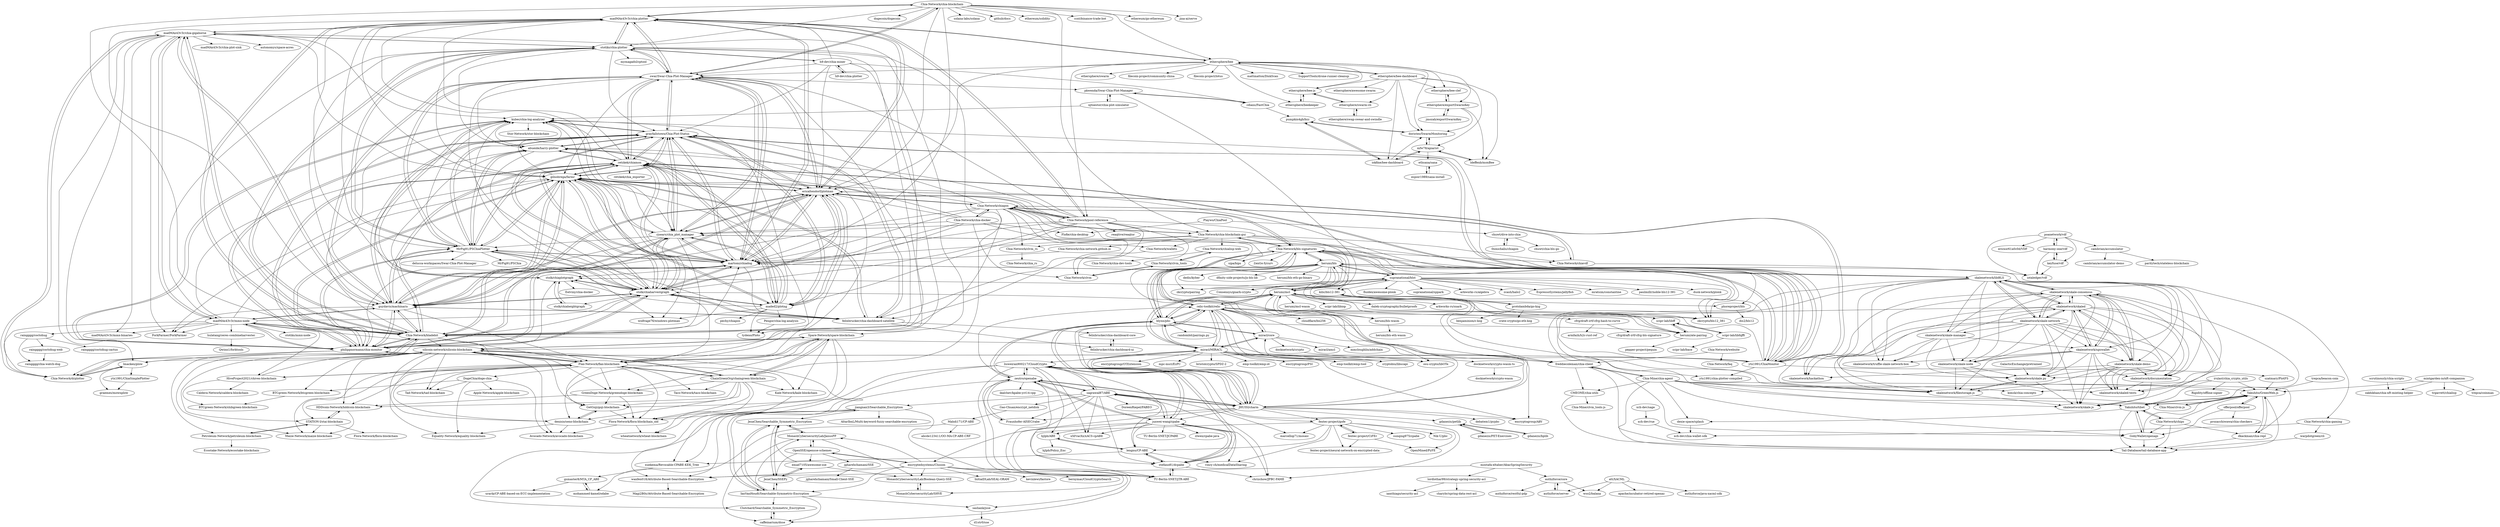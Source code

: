 digraph G {
"Chia-Network/chia-blockchain" -> "madMAx43v3r/chia-plotter"
"Chia-Network/chia-blockchain" -> "swar/Swar-Chia-Plot-Manager"
"Chia-Network/chia-blockchain" -> "ericaltendorf/plotman"
"Chia-Network/chia-blockchain" -> "dogecoin/dogecoin" ["e"=1]
"Chia-Network/chia-blockchain" -> "martomi/chiadog"
"Chia-Network/chia-blockchain" -> "stotiks/chia-plotter"
"Chia-Network/chia-blockchain" -> "Chia-Network/chia-blockchain-gui"
"Chia-Network/chia-blockchain" -> "solana-labs/solana" ["e"=1]
"Chia-Network/chia-blockchain" -> "github/docs" ["e"=1]
"Chia-Network/chia-blockchain" -> "ethereum/solidity" ["e"=1]
"Chia-Network/chia-blockchain" -> "ethersphere/bee"
"Chia-Network/chia-blockchain" -> "ccxt/binance-trade-bot" ["e"=1]
"Chia-Network/chia-blockchain" -> "Chia-Network/bladebit"
"Chia-Network/chia-blockchain" -> "ethereum/go-ethereum" ["e"=1]
"Chia-Network/chia-blockchain" -> "jina-ai/serve" ["e"=1]
"Chia-Network/chia-network.github.io" -> "martomi/chiadog"
"poanetwork/vdf" -> "harmony-one/vdf"
"poanetwork/vdf" -> "ericxor61a0c0d/VDF"
"poanetwork/vdf" -> "iotaledger/vdf"
"poanetwork/vdf" -> "cambrian/accumulator"
"poanetwork/vdf" -> "keyfuse/vdf"
"cambrian/accumulator" -> "paritytech/stateless-blockchain"
"cambrian/accumulator" -> "cambrian/accumulator-demo"
"Chia-Network/website" -> "Chia-Network/faq"
"Chia-Network/website" -> "freddiecoleman/chia-client"
"Chia-Network/bls-signatures" -> "herumi/bls"
"Chia-Network/bls-signatures" -> "Chia-Network/chiavdf"
"Chia-Network/bls-signatures" -> "supranational/blst"
"Chia-Network/bls-signatures" -> "Chia-Network/chiapos"
"Chia-Network/bls-signatures" -> "relic-toolkit/relic"
"Chia-Network/bls-signatures" -> "zkcrypto/pairing" ["e"=1]
"Chia-Network/bls-signatures" -> "blynn/pbc"
"Chia-Network/bls-signatures" -> "herumi/mcl"
"Chia-Network/bls-signatures" -> "zkcrypto/bls12_381" ["e"=1]
"Chia-Network/bls-signatures" -> "Chia-Network/chia-blockchain-gui"
"Chia-Network/bls-signatures" -> "sipa/bips" ["e"=1]
"Chia-Network/bls-signatures" -> "ZenGo-X/curv" ["e"=1]
"Chia-Network/bls-signatures" -> "skalenetwork/libBLS"
"Chia-Network/bls-signatures" -> "phoreproject/bls"
"zeutro/openabe" -> "sagrawal87/ABE"
"zeutro/openabe" -> "liuweiran900217/CloudCrypto"
"zeutro/openabe" -> "Fraunhofer-AISEC/rabe"
"zeutro/openabe" -> "junwei-wang/cpabe"
"zeutro/openabe" -> "stefano81/dcpabe"
"zeutro/openabe" -> "JHUISI/charm"
"zeutro/openabe" -> "TU-Berlin-SNET/jTR-ABE"
"zeutro/openabe" -> "blynn/pbc"
"zeutro/openabe" -> "relic-toolkit/relic"
"zeutro/openabe" -> "ikalchev/kpabe-yct14-cpp"
"zeutro/openabe" -> "xuekema/Revocable-CPABE-KEK_Tree"
"Chia-Network/chips" -> "Yakuhito/tibet"
"Chia-Network/chips" -> "Yakuhito/GreenWeb.js"
"Chia-Network/chips" -> "Tail-Database/tail-database-app"
"Chia-Network/chips" -> "dkackman/chia-repl"
"Chia-Network/chips" -> "GobyWallet/openapi"
"skalenetwork/libBLS" -> "skalenetwork/skale-consensus"
"skalenetwork/libBLS" -> "skalenetwork/skale.py"
"skalenetwork/libBLS" -> "skalenetwork/skaled"
"skalenetwork/libBLS" -> "skalenetwork/filestorage.js"
"skalenetwork/libBLS" -> "skalenetwork/skale.js"
"skalenetwork/libBLS" -> "skalenetwork/skale-demo"
"skalenetwork/libBLS" -> "skalenetwork/sgxwallet"
"skalenetwork/libBLS" -> "skalenetwork/skale-network"
"skalenetwork/libBLS" -> "skalenetwork/documentation"
"skalenetwork/libBLS" -> "skalenetwork/skaled-tests"
"skalenetwork/libBLS" -> "skalenetwork/skale-node"
"skalenetwork/libBLS" -> "skalenetwork/hackathon"
"skalenetwork/libBLS" -> "skalenetwork/skale-manager"
"skalenetwork/libBLS" -> "herumi/bls"
"skalenetwork/libBLS" -> "skalenetwork/truffle-skale-network-box"
"OpenSSE/opensse-schemes" -> "MonashCybersecurityLab/JanusPP"
"OpenSSE/opensse-schemes" -> "encryptedsystems/Clusion"
"OpenSSE/opensse-schemes" -> "jgharehchamani/SSE"
"OpenSSE/opensse-schemes" -> "JezaChen/SSEPy"
"OpenSSE/opensse-schemes" -> "emad7105/awesome-sse"
"JHUISI/charm" -> "sagrawal87/ABE"
"JHUISI/charm" -> "zeutro/openabe"
"JHUISI/charm" -> "liuweiran900217/CloudCrypto"
"JHUISI/charm" -> "relic-toolkit/relic"
"JHUISI/charm" -> "blynn/pbc"
"JHUISI/charm" -> "herumi/mcl"
"JHUISI/charm" -> "gdanezis/petlib"
"JHUISI/charm" -> "debatem1/pypbc"
"JHUISI/charm" -> "junwei-wang/cpabe"
"JHUISI/charm" -> "fentec-project/gofe"
"JHUISI/charm" -> "Fraunhofer-AISEC/rabe"
"JHUISI/charm" -> "miracl/MIRACL"
"JHUISI/charm" -> "encryptogroup/ABY" ["e"=1]
"JHUISI/charm" -> "miracl/core"
"JHUISI/charm" -> "encryptedsystems/Clusion"
"harmony-one/vdf" -> "keyfuse/vdf"
"harmony-one/vdf" -> "poanetwork/vdf"
"harmony-one/vdf" -> "iotaledger/vdf"
"fentec-project/CiFEr" -> "fentec-project/neural-network-on-encrypted-data"
"fentec-project/CiFEr" -> "fentec-project/gofe"
"fentec-project/CiFEr" -> "OpenMined/PyFE" ["e"=1]
"miracl/core" -> "miracl/amcl"
"miracl/core" -> "miracl/MIRACL"
"miracl/core" -> "docknetwork/crypto"
"miracl/core" -> "relic-toolkit/relic"
"miracl/core" -> "blynn/pbc"
"miracl/core" -> "mmcloughlin/addchain" ["e"=1]
"sagrawal87/ABE" -> "junwei-wang/cpabe"
"sagrawal87/ABE" -> "zeutro/openabe"
"sagrawal87/ABE" -> "liuweiran900217/CloudCrypto"
"sagrawal87/ABE" -> "TU-Berlin-SNET/jTR-ABE"
"sagrawal87/ABE" -> "JHUISI/charm"
"sagrawal87/ABE" -> "stefano81/dcpabe"
"sagrawal87/ABE" -> "chrizchow/JPBC-FAME"
"sagrawal87/ABE" -> "xXFracXx/xACS-cpABE"
"sagrawal87/ABE" -> "Gao-Chuan/encrypt_netdisk"
"sagrawal87/ABE" -> "Fraunhofer-AISEC/rabe"
"sagrawal87/ABE" -> "DoreenRiepel/FABEO"
"sagrawal87/ABE" -> "marcellop71/mosaic"
"sagrawal87/ABE" -> "jiangnan3/Searchable_Encryption"
"MonashCybersecurityLab/SHVE" -> "MonashCybersecurityLab/Boolean-Query-SSE"
"fentec-project/gofe" -> "fentec-project/CiFEr"
"fentec-project/gofe" -> "vincy-ch/medicalDataSharing"
"fentec-project/gofe" -> "sunqing975/cpabe"
"fentec-project/gofe" -> "OpenMined/PyFE" ["e"=1]
"fentec-project/gofe" -> "fentec-project/neural-network-on-encrypted-data"
"fentec-project/gofe" -> "Nik-U/pbc"
"fentec-project/gofe" -> "TU-Berlin-SNET/jTR-ABE"
"fentec-project/gofe" -> "marcellop71/mosaic"
"fentec-project/gofe" -> "lengnu/CP-ABE"
"skalenetwork/skale-network" -> "skalenetwork/skaled"
"skalenetwork/skale-network" -> "skalenetwork/skale-consensus"
"skalenetwork/skale-network" -> "skalenetwork/skale.py"
"skalenetwork/skale-network" -> "skalenetwork/skale.js"
"skalenetwork/skale-network" -> "skalenetwork/filestorage.js"
"skalenetwork/skale-network" -> "skalenetwork/skale-demo"
"skalenetwork/skale-network" -> "skalenetwork/libBLS"
"skalenetwork/skale-network" -> "skalenetwork/skale-node"
"skalenetwork/skale-network" -> "skalenetwork/sgxwallet"
"skalenetwork/skale-network" -> "skalenetwork/documentation"
"skalenetwork/skale-network" -> "skalenetwork/skaled-tests"
"skalenetwork/skale-network" -> "skalenetwork/hackathon"
"skalenetwork/skale-network" -> "skalenetwork/skale-manager"
"skalenetwork/skale-network" -> "skalenetwork/truffle-skale-network-box"
"skalenetwork/skale-consensus" -> "skalenetwork/filestorage.js"
"skalenetwork/skale-consensus" -> "skalenetwork/skale.py"
"skalenetwork/skale-consensus" -> "skalenetwork/skaled"
"skalenetwork/skale-consensus" -> "skalenetwork/skale.js"
"skalenetwork/skale-consensus" -> "skalenetwork/documentation"
"skalenetwork/skale-consensus" -> "skalenetwork/libBLS"
"skalenetwork/skale-consensus" -> "skalenetwork/skale-demo"
"skalenetwork/skale-consensus" -> "skalenetwork/skaled-tests"
"skalenetwork/skale-consensus" -> "skalenetwork/sgxwallet"
"skalenetwork/skale-consensus" -> "skalenetwork/skale-node"
"skalenetwork/skale-consensus" -> "skalenetwork/skale-network"
"skalenetwork/skale-consensus" -> "skalenetwork/truffle-skale-network-box"
"MonashCybersecurityLab/Boolean-Query-SSE" -> "MonashCybersecurityLab/SHVE"
"Fraunhofer-AISEC/rabe" -> "zeutro/openabe"
"skalenetwork/skale-demo" -> "skalenetwork/skale.js"
"skalenetwork/skale-demo" -> "skalenetwork/filestorage.js"
"skalenetwork/skale-demo" -> "skalenetwork/documentation"
"skalenetwork/skale-demo" -> "skalenetwork/skale.py"
"skalenetwork/skale-demo" -> "skalenetwork/skaled-tests"
"skalenetwork/skale-demo" -> "skalenetwork/hackathon"
"skalenetwork/skale-demo" -> "skalenetwork/skale-consensus"
"skalenetwork/skale-demo" -> "skalenetwork/skaled"
"MonashCybersecurityLab/JanusPP" -> "JezaChen/Searchable_Symmetric_Encryption"
"MonashCybersecurityLab/JanusPP" -> "OpenSSE/opensse-schemes"
"MonashCybersecurityLab/JanusPP" -> "MonashCybersecurityLab/Boolean-Query-SSE"
"MonashCybersecurityLab/JanusPP" -> "caffeinarium/dsse"
"emad7105/awesome-sse" -> "JezaChen/SSEPy"
"emad7105/awesome-sse" -> "JezaChen/Searchable_Symmetric_Encryption"
"emad7105/awesome-sse" -> "MonashCybersecurityLab/Boolean-Query-SSE"
"skalenetwork/skaled" -> "skalenetwork/skale-consensus"
"skalenetwork/skaled" -> "skalenetwork/filestorage.js"
"skalenetwork/skaled" -> "skalenetwork/skale.py"
"skalenetwork/skaled" -> "skalenetwork/skale.js"
"skalenetwork/skaled" -> "skalenetwork/skale-demo"
"skalenetwork/skaled" -> "skalenetwork/documentation"
"skalenetwork/skaled" -> "skalenetwork/libBLS"
"skalenetwork/skaled" -> "skalenetwork/skale-network"
"skalenetwork/skaled" -> "skalenetwork/skaled-tests"
"skalenetwork/skaled" -> "skalenetwork/skale-node"
"skalenetwork/skaled" -> "skalenetwork/hackathon"
"skalenetwork/skaled" -> "skalenetwork/sgxwallet"
"skalenetwork/skale-manager" -> "skalenetwork/skale-consensus"
"skalenetwork/skale-manager" -> "skalenetwork/sgxwallet"
"skalenetwork/skale-manager" -> "skalenetwork/skale-node"
"skalenetwork/skale-manager" -> "skalenetwork/skale.py"
"skalenetwork/skale-manager" -> "skalenetwork/skaled"
"skalenetwork/skale-manager" -> "skalenetwork/truffle-skale-network-box"
"skalenetwork/skale-manager" -> "skalenetwork/filestorage.js"
"cfrg/draft-irtf-cfrg-hash-to-curve" -> "armfazh/h2c-rust-ref"
"cfrg/draft-irtf-cfrg-hash-to-curve" -> "cfrg/draft-irtf-cfrg-bls-signature"
"herumi/mcl-wasm" -> "herumi/bls-wasm"
"skalenetwork/skale.py" -> "skalenetwork/skale.js"
"skalenetwork/skale.py" -> "skalenetwork/filestorage.js"
"herumi/bls-wasm" -> "herumi/bls-eth-wasm"
"wanfen018/Attribute-Based-Searchable-Encryption" -> "Magi2B0y/Attribute-Based-Searchable-Encryption"
"Gao-Chuan/encrypt_netdisk" -> "Mahdi171/CP-ABE"
"jiangnan3/Searchable_Encryption" -> "Clutchard/Searchable_Symmetric_Encryption"
"jiangnan3/Searchable_Encryption" -> "IanVanHoudt/Searchable-Symmetric-Encryption"
"jiangnan3/Searchable_Encryption" -> "JezaChen/Searchable_Symmetric_Encryption"
"jiangnan3/Searchable_Encryption" -> "wanfen018/Attribute-Based-Searchable-Encryption"
"jiangnan3/Searchable_Encryption" -> "caffeinarium/dsse"
"jiangnan3/Searchable_Encryption" -> "AltarIbnL/Multi-keyword-fuzzy-searchable-encryption"
"phoreproject/bls" -> "dis2/bls12"
"Clutchard/Searchable_Symmetric_Encryption" -> "caffeinarium/dsse"
"skalenetwork/documentation" -> "skalenetwork/skaled-tests"
"skalenetwork/documentation" -> "skalenetwork/skale.js"
"skalenetwork/filestorage.js" -> "skalenetwork/skale.js"
"skalenetwork/filestorage.js" -> "skalenetwork/skale.py"
"jgharehchamani/SSE" -> "jgharehchamani/Small-Client-SSE"
"JezaChen/Searchable_Symmetric_Encryption" -> "JezaChen/SSEPy"
"JezaChen/Searchable_Symmetric_Encryption" -> "MonashCybersecurityLab/JanusPP"
"JezaChen/Searchable_Symmetric_Encryption" -> "IanVanHoudt/Searchable-Symmetric-Encryption"
"supranational/blst" -> "zkcrypto/bls12_381" ["e"=1]
"supranational/blst" -> "herumi/mcl"
"supranational/blst" -> "kilic/bls12-381"
"supranational/blst" -> "supranational/sppark" ["e"=1]
"supranational/blst" -> "herumi/bls"
"supranational/blst" -> "Consensys/gnark-crypto" ["e"=1]
"supranational/blst" -> "arkworks-rs/algebra" ["e"=1]
"supranational/blst" -> "Chia-Network/bls-signatures"
"supranational/blst" -> "zcash/halo2" ["e"=1]
"supranational/blst" -> "EspressoSystems/jellyfish" ["e"=1]
"supranational/blst" -> "zkcrypto/pairing" ["e"=1]
"supranational/blst" -> "mratsim/constantine" ["e"=1]
"supranational/blst" -> "paulmillr/noble-bls12-381" ["e"=1]
"supranational/blst" -> "dusk-network/plonk" ["e"=1]
"supranational/blst" -> "fluidex/awesome-plonk" ["e"=1]
"relic-toolkit/relic" -> "herumi/mcl"
"relic-toolkit/relic" -> "blynn/pbc"
"relic-toolkit/relic" -> "JHUISI/charm"
"relic-toolkit/relic" -> "osu-crypto/libOTe" ["e"=1]
"relic-toolkit/relic" -> "miracl/MIRACL"
"relic-toolkit/relic" -> "herumi/ate-pairing"
"relic-toolkit/relic" -> "Chia-Network/bls-signatures"
"relic-toolkit/relic" -> "encryptogroup/ABY" ["e"=1]
"relic-toolkit/relic" -> "miracl/core"
"relic-toolkit/relic" -> "cryptobiu/libscapi" ["e"=1]
"relic-toolkit/relic" -> "emp-toolkit/emp-tool" ["e"=1]
"relic-toolkit/relic" -> "supranational/blst"
"relic-toolkit/relic" -> "cfrg/draft-irtf-cfrg-hash-to-curve"
"relic-toolkit/relic" -> "zkcrypto/bls12_381" ["e"=1]
"relic-toolkit/relic" -> "cloudflare/bn256"
"ethersphere/bee" -> "ethersphere/bee-dashboard"
"ethersphere/bee" -> "ethersphere/swarm" ["e"=1]
"ethersphere/bee" -> "ethersphere/bee-clef"
"ethersphere/bee" -> "madMAx43v3r/chia-plotter"
"ethersphere/bee" -> "filecoin-project/community-china" ["e"=1]
"ethersphere/bee" -> "filecoin-project/lotus" ["e"=1]
"ethersphere/bee" -> "swar/Swar-Chia-Plot-Manager"
"ethersphere/bee" -> "ethersphere/exportSwarmKey"
"ethersphere/bee" -> "ethersphere/beekeeper"
"ethersphere/bee" -> "ethersphere/bee-js"
"ethersphere/bee" -> "doristeo/SwarmMonitoring"
"ethersphere/bee" -> "ericaltendorf/plotman"
"ethersphere/bee" -> "Chia-Network/pool-reference"
"ethersphere/bee" -> "mattmattox/DiskScan" ["e"=1]
"ethersphere/bee" -> "SupportTools/drone-runner-cleanup" ["e"=1]
"skalenetwork/sgxwallet" -> "skalenetwork/skale.py"
"skalenetwork/sgxwallet" -> "skalenetwork/skale-consensus"
"skalenetwork/sgxwallet" -> "skalenetwork/skale.js"
"skalenetwork/sgxwallet" -> "skalenetwork/skaled-tests"
"skalenetwork/sgxwallet" -> "skalenetwork/truffle-skale-network-box"
"skalenetwork/sgxwallet" -> "skalenetwork/skale-node"
"skalenetwork/sgxwallet" -> "skalenetwork/filestorage.js"
"skalenetwork/sgxwallet" -> "skalenetwork/skaled"
"skalenetwork/sgxwallet" -> "skalenetwork/documentation"
"skalenetwork/sgxwallet" -> "skalenetwork/skale-demo"
"0xmichalis/chiapos" -> "chuwt/dive-into-chia"
"Chia-Network/clvm_tools" -> "Chia-Network/clvm"
"Chia-Network/clvm_tools" -> "Chia-Network/chialisp-web"
"Chia-Network/chiavdf" -> "iotaledger/vdf"
"Chia-Network/chiavdf" -> "Chia-Network/chiapos"
"keyfuse/vdf" -> "harmony-one/vdf"
"keyfuse/vdf" -> "iotaledger/vdf"
"att/XACML" -> "apache/incubator-retired-openaz"
"att/XACML" -> "wso2/balana"
"att/XACML" -> "authzforce/server"
"att/XACML" -> "authzforce/java-xacml-sdk"
"Chia-Network/chiapos" -> "Chia-Network/chiavdf"
"Chia-Network/chiapos" -> "Chia-Network/chia-blockchain-gui"
"Chia-Network/chiapos" -> "Chia-Network/bls-signatures"
"Chia-Network/chiapos" -> "grayfallstown/Chia-Plot-Status"
"Chia-Network/chiapos" -> "Chia-Network/pool-reference"
"Chia-Network/chiapos" -> "martomi/chiadog"
"Chia-Network/chiapos" -> "Chia-Network/chia-docker"
"Chia-Network/chiapos" -> "Chia-Network/bladebit"
"Chia-Network/chiapos" -> "Chia-Network/wallets"
"Chia-Network/chiapos" -> "ericaltendorf/plotman"
"Chia-Network/chiapos" -> "Chia-Network/clvm_rs"
"Chia-Network/chiapos" -> "guydavis/machinaris"
"Chia-Network/chiapos" -> "freddiecoleman/chia-client"
"Chia-Network/chiapos" -> "retzkek/chiamon"
"Chia-Network/chiapos" -> "felixbrucker/chia-dashboard-satellite"
"Chia-Network/chialisp-web" -> "Chia-Network/clvm_tools"
"Chia-Network/chialisp-web" -> "Chia-Network/chia-dev-tools"
"sashank/jsse" -> "d1str0/sse"
"gdanezis/petlib" -> "gdanezis/bplib"
"gdanezis/petlib" -> "gdanezis/PET-Exercises"
"kilic/bls12-381" -> "protolambda/go-kzg"
"kilic/bls12-381" -> "phoreproject/bls"
"caffeinarium/dsse" -> "Clutchard/Searchable_Symmetric_Encryption"
"ethersphere/beekeeper" -> "ethersphere/bee-js"
"freddiecoleman/chia-client" -> "Chia-Mine/chia-agent"
"freddiecoleman/chia-client" -> "CMEONE/chia-utils"
"freddiecoleman/chia-client" -> "GobyWallet/openapi"
"freddiecoleman/chia-client" -> "Tail-Database/tail-database-app"
"gdanezis/PET-Exercises" -> "gdanezis/petlib"
"Chia-Network/clvm" -> "Chia-Network/clvm_tools"
"skalenetwork/skale-node" -> "skalenetwork/filestorage.js"
"skalenetwork/skale-node" -> "skalenetwork/skale.py"
"skalenetwork/skale-node" -> "skalenetwork/skaled-tests"
"Chia-Network/wallets" -> "Chia-Network/clvm"
"retzkek/chiamon" -> "stolk/chiaharvestgraph"
"retzkek/chiamon" -> "ytx1991/ChiaMonitor"
"retzkek/chiamon" -> "philippnormann/chia-monitor"
"retzkek/chiamon" -> "grayfallstown/Chia-Plot-Status"
"retzkek/chiamon" -> "maded2/plotng"
"retzkek/chiamon" -> "martomi/chiadog"
"retzkek/chiamon" -> "ericaltendorf/plotman"
"retzkek/chiamon" -> "rjsears/chia_plot_manager"
"retzkek/chiamon" -> "retzkek/chia_exporter"
"retzkek/chiamon" -> "MrPig91/PSChiaPlotter"
"retzkek/chiamon" -> "gilnobrega/farmr"
"retzkek/chiamon" -> "abueide/harry-plotter"
"retzkek/chiamon" -> "guydavis/machinaris"
"retzkek/chiamon" -> "kubec/chia-log-analyzer"
"retzkek/chiamon" -> "swar/Swar-Chia-Plot-Manager"
"madMAx43v3r/chia-plotter" -> "stotiks/chia-plotter"
"madMAx43v3r/chia-plotter" -> "swar/Swar-Chia-Plot-Manager"
"madMAx43v3r/chia-plotter" -> "ericaltendorf/plotman"
"madMAx43v3r/chia-plotter" -> "Chia-Network/bladebit"
"madMAx43v3r/chia-plotter" -> "Chia-Network/chia-blockchain"
"madMAx43v3r/chia-plotter" -> "martomi/chiadog"
"madMAx43v3r/chia-plotter" -> "gilnobrega/farmr"
"madMAx43v3r/chia-plotter" -> "madMAx43v3r/chia-gigahorse"
"madMAx43v3r/chia-plotter" -> "rjsears/chia_plot_manager"
"madMAx43v3r/chia-plotter" -> "Chia-Network/pool-reference"
"madMAx43v3r/chia-plotter" -> "guydavis/machinaris"
"madMAx43v3r/chia-plotter" -> "stolk/chiaharvestgraph"
"madMAx43v3r/chia-plotter" -> "retzkek/chiamon"
"madMAx43v3r/chia-plotter" -> "ethersphere/bee"
"madMAx43v3r/chia-plotter" -> "MrPig91/PSChiaPlotter"
"philippnormann/chia-monitor" -> "kubec/chia-log-analyzer"
"philippnormann/chia-monitor" -> "retzkek/chiamon"
"philippnormann/chia-monitor" -> "Chia-Network/bladebit"
"philippnormann/chia-monitor" -> "stolk/chiaharvestgraph"
"philippnormann/chia-monitor" -> "gilnobrega/farmr"
"philippnormann/chia-monitor" -> "guydavis/machinaris"
"philippnormann/chia-monitor" -> "stolk/chiaplotgraph"
"philippnormann/chia-monitor" -> "grayfallstown/Chia-Plot-Status"
"philippnormann/chia-monitor" -> "martomi/chiadog"
"philippnormann/chia-monitor" -> "MrPig91/PSChiaPlotter"
"philippnormann/chia-monitor" -> "Chia-Network/drplotter"
"philippnormann/chia-monitor" -> "ytx1991/ChiaMonitor"
"philippnormann/chia-monitor" -> "lmacken/plow"
"philippnormann/chia-monitor" -> "madMAx43v3r/mmx-node"
"philippnormann/chia-monitor" -> "ericaltendorf/plotman"
"swar/Swar-Chia-Plot-Manager" -> "madMAx43v3r/chia-plotter"
"swar/Swar-Chia-Plot-Manager" -> "ericaltendorf/plotman"
"swar/Swar-Chia-Plot-Manager" -> "stotiks/chia-plotter"
"swar/Swar-Chia-Plot-Manager" -> "martomi/chiadog"
"swar/Swar-Chia-Plot-Manager" -> "grayfallstown/Chia-Plot-Status"
"swar/Swar-Chia-Plot-Manager" -> "gilnobrega/farmr"
"swar/Swar-Chia-Plot-Manager" -> "MrPig91/PSChiaPlotter"
"swar/Swar-Chia-Plot-Manager" -> "rjsears/chia_plot_manager"
"swar/Swar-Chia-Plot-Manager" -> "retzkek/chiamon"
"swar/Swar-Chia-Plot-Manager" -> "stolk/chiaharvestgraph"
"swar/Swar-Chia-Plot-Manager" -> "guydavis/machinaris"
"swar/Swar-Chia-Plot-Manager" -> "pkwenda/Swar-Chia-Plot-Manager"
"swar/Swar-Chia-Plot-Manager" -> "abueide/harry-plotter"
"swar/Swar-Chia-Plot-Manager" -> "Chia-Network/bladebit"
"swar/Swar-Chia-Plot-Manager" -> "Chia-Network/chia-blockchain"
"ericaltendorf/plotman" -> "rjsears/chia_plot_manager"
"ericaltendorf/plotman" -> "martomi/chiadog"
"ericaltendorf/plotman" -> "swar/Swar-Chia-Plot-Manager"
"ericaltendorf/plotman" -> "madMAx43v3r/chia-plotter"
"ericaltendorf/plotman" -> "retzkek/chiamon"
"ericaltendorf/plotman" -> "stolk/chiaharvestgraph"
"ericaltendorf/plotman" -> "gilnobrega/farmr"
"ericaltendorf/plotman" -> "maded2/plotng"
"ericaltendorf/plotman" -> "grayfallstown/Chia-Plot-Status"
"ericaltendorf/plotman" -> "guydavis/machinaris"
"ericaltendorf/plotman" -> "ytx1991/ChiaMonitor"
"ericaltendorf/plotman" -> "philippnormann/chia-monitor"
"ericaltendorf/plotman" -> "Chia-Network/bladebit"
"ericaltendorf/plotman" -> "Chia-Network/chiapos"
"ericaltendorf/plotman" -> "Chia-Network/pool-reference"
"Chia-Network/chia-blockchain-gui" -> "Chia-Network/chiapos"
"Chia-Network/chia-blockchain-gui" -> "Chia-Network/chiavdf"
"Chia-Network/chia-blockchain-gui" -> "Chia-Network/clvm_rs"
"Chia-Network/chia-blockchain-gui" -> "Chia-Network/wallets"
"Chia-Network/chia-blockchain-gui" -> "Chia-Network/bls-signatures"
"Chia-Network/chia-blockchain-gui" -> "Chia-Network/chia-network.github.io"
"Chia-Network/chia-blockchain-gui" -> "martomi/chiadog"
"Chia-Network/chia-blockchain-gui" -> "Chia-Network/chialisp-web"
"Chia-Network/chia-blockchain-gui" -> "freddiecoleman/chia-client"
"Chia-Network/chia-blockchain-gui" -> "Chia-Network/chia-gaming"
"martomi/chiadog" -> "ericaltendorf/plotman"
"martomi/chiadog" -> "stolk/chiaharvestgraph"
"martomi/chiadog" -> "rjsears/chia_plot_manager"
"martomi/chiadog" -> "retzkek/chiamon"
"martomi/chiadog" -> "grayfallstown/Chia-Plot-Status"
"martomi/chiadog" -> "gilnobrega/farmr"
"martomi/chiadog" -> "guydavis/machinaris"
"martomi/chiadog" -> "swar/Swar-Chia-Plot-Manager"
"martomi/chiadog" -> "philippnormann/chia-monitor"
"martomi/chiadog" -> "ytx1991/ChiaMonitor"
"martomi/chiadog" -> "kubec/chia-log-analyzer"
"martomi/chiadog" -> "stolk/chiaplotgraph"
"martomi/chiadog" -> "MrPig91/PSChiaPlotter"
"martomi/chiadog" -> "madMAx43v3r/chia-plotter"
"martomi/chiadog" -> "felixbrucker/chia-dashboard-satellite"
"HiveProject2021/chives-blockchain" -> "silicoin-network/silicoin-blockchain"
"HiveProject2021/chives-blockchain" -> "BTCgreen-Network/shibgreen-blockchain"
"HiveProject2021/chives-blockchain" -> "Caldera-Network/caldera-blockchain"
"HiveProject2021/chives-blockchain" -> "Flax-Network/flax-blockchain"
"herumi/mcl" -> "herumi/bls"
"herumi/mcl" -> "relic-toolkit/relic"
"herumi/mcl" -> "blynn/pbc"
"herumi/mcl" -> "herumi/ate-pairing"
"herumi/mcl" -> "supranational/blst"
"herumi/mcl" -> "herumi/mcl-wasm"
"herumi/mcl" -> "zkcrypto/bls12_381" ["e"=1]
"herumi/mcl" -> "scipr-lab/libiop" ["e"=1]
"herumi/mcl" -> "miracl/MIRACL"
"herumi/mcl" -> "JHUISI/charm"
"herumi/mcl" -> "scipr-lab/libff"
"herumi/mcl" -> "dalek-cryptography/bulletproofs" ["e"=1]
"herumi/mcl" -> "arkworks-rs/snark" ["e"=1]
"herumi/mcl" -> "osu-crypto/libOTe" ["e"=1]
"herumi/mcl" -> "Chia-Network/bls-signatures"
"ldeffenb/monBee" -> "mfw78/apiarist"
"Chia-Mine/chia-agent" -> "Yakuhito/GreenWeb.js"
"Chia-Mine/chia-agent" -> "freddiecoleman/chia-client"
"Chia-Mine/chia-agent" -> "Chia-Mine/clvm-js"
"Chia-Mine/chia-agent" -> "dkackman/chia-repl"
"Chia-Mine/chia-agent" -> "Tail-Database/tail-database-app"
"Chia-Mine/chia-agent" -> "GobyWallet/openapi"
"Chia-Mine/chia-agent" -> "dexie-space/splash"
"Chia-Mine/chia-agent" -> "Yakuhito/tibet"
"Chia-Mine/chia-agent" -> "CMEONE/chia-utils"
"Chia-Mine/chia-agent" -> "kimsk/chia-concepts"
"Chia-Mine/clvm-js" -> "Yakuhito/GreenWeb.js"
"stotiks/chia-plotter" -> "madMAx43v3r/chia-plotter"
"stotiks/chia-plotter" -> "Chia-Network/bladebit"
"stotiks/chia-plotter" -> "swar/Swar-Chia-Plot-Manager"
"stotiks/chia-plotter" -> "h9-dev/chia-miner"
"stotiks/chia-plotter" -> "MrPig91/PSChiaPlotter"
"stotiks/chia-plotter" -> "mymagadsl/cptool"
"stotiks/chia-plotter" -> "gilnobrega/farmr"
"stotiks/chia-plotter" -> "grayfallstown/Chia-Plot-Status"
"stotiks/chia-plotter" -> "Flax-Network/flax-blockchain"
"stotiks/chia-plotter" -> "madMAx43v3r/chia-gigahorse"
"stotiks/chia-plotter" -> "abueide/harry-plotter"
"stotiks/chia-plotter" -> "madMAx43v3r/mmx-node"
"stotiks/chia-plotter" -> "ChainGreenOrg/chaingreen-blockchain"
"stotiks/chia-plotter" -> "guydavis/machinaris"
"stotiks/chia-plotter" -> "Spare-Network/spare-blockchain"
"junwei-wang/cpabe" -> "stefano81/dcpabe"
"junwei-wang/cpabe" -> "sagrawal87/ABE"
"junwei-wang/cpabe" -> "liuweiran900217/CloudCrypto"
"junwei-wang/cpabe" -> "TU-Berlin-SNET/jTR-ABE"
"junwei-wang/cpabe" -> "chrizchow/JPBC-FAME"
"junwei-wang/cpabe" -> "zeutro/openabe"
"junwei-wang/cpabe" -> "lengnu/CP-ABE"
"junwei-wang/cpabe" -> "TU-Berlin-SNET/JCPABE"
"junwei-wang/cpabe" -> "xXFracXx/xACS-cpABE"
"junwei-wang/cpabe" -> "vincy-ch/medicalDataSharing"
"junwei-wang/cpabe" -> "hjlpb/ABE"
"junwei-wang/cpabe" -> "zlwen/cpabe-java"
"abueide/harry-plotter" -> "grayfallstown/Chia-Plot-Status"
"abueide/harry-plotter" -> "maded2/plotng"
"abueide/harry-plotter" -> "kubec/chia-log-analyzer"
"abueide/harry-plotter" -> "MrPig91/PSChiaPlotter"
"abueide/harry-plotter" -> "retzkek/chiamon"
"abueide/harry-plotter" -> "tydeno/Ploto"
"abueide/harry-plotter" -> "stolk/chiaplotgraph"
"abueide/harry-plotter" -> "stolk/chiaharvestgraph"
"ChainGreenOrg/chaingreen-blockchain" -> "GetGoji/goji-blockchain"
"ChainGreenOrg/chaingreen-blockchain" -> "Spare-Network/spare-blockchain"
"ChainGreenOrg/chaingreen-blockchain" -> "Flax-Network/flax-blockchain"
"ChainGreenOrg/chaingreen-blockchain" -> "denisio/seno-blockchain"
"ChainGreenOrg/chaingreen-blockchain" -> "Flora-Network/flora-blockchain_old"
"ChainGreenOrg/chaingreen-blockchain" -> "Kale-Network/kale-blockchain"
"ChainGreenOrg/chaingreen-blockchain" -> "silicoin-network/silicoin-blockchain"
"ChainGreenOrg/chaingreen-blockchain" -> "GreenDoge-Network/greendoge-blockchain"
"ChainGreenOrg/chaingreen-blockchain" -> "HDDcoin-Network/hddcoin-blockchain"
"ChainGreenOrg/chaingreen-blockchain" -> "wheatnetwork/wheat-blockchain"
"ChainGreenOrg/chaingreen-blockchain" -> "Taco-Network/taco-blockchain"
"Flax-Network/flax-blockchain" -> "ChainGreenOrg/chaingreen-blockchain"
"Flax-Network/flax-blockchain" -> "Spare-Network/spare-blockchain"
"Flax-Network/flax-blockchain" -> "HDDcoin-Network/hddcoin-blockchain"
"Flax-Network/flax-blockchain" -> "silicoin-network/silicoin-blockchain"
"Flax-Network/flax-blockchain" -> "GetGoji/goji-blockchain"
"Flax-Network/flax-blockchain" -> "GreenDoge-Network/greendoge-blockchain"
"Flax-Network/flax-blockchain" -> "denisio/seno-blockchain"
"Flax-Network/flax-blockchain" -> "STATION-I/stai-blockchain"
"Flax-Network/flax-blockchain" -> "Tad-Network/tad-blockchain"
"Flax-Network/flax-blockchain" -> "Maize-Network/maize-blockchain"
"Flax-Network/flax-blockchain" -> "Flora-Network/flora-blockchain_old"
"Flax-Network/flax-blockchain" -> "Kale-Network/kale-blockchain"
"Flax-Network/flax-blockchain" -> "HiveProject2021/chives-blockchain"
"Flax-Network/flax-blockchain" -> "Taco-Network/taco-blockchain"
"Flax-Network/flax-blockchain" -> "DogeChia/doge-chia"
"Spare-Network/spare-blockchain" -> "GetGoji/goji-blockchain"
"Spare-Network/spare-blockchain" -> "ChainGreenOrg/chaingreen-blockchain"
"Spare-Network/spare-blockchain" -> "Flax-Network/flax-blockchain"
"Spare-Network/spare-blockchain" -> "denisio/seno-blockchain"
"Spare-Network/spare-blockchain" -> "Flora-Network/flora-blockchain_old"
"Spare-Network/spare-blockchain" -> "GreenDoge-Network/greendoge-blockchain"
"Spare-Network/spare-blockchain" -> "Kale-Network/kale-blockchain"
"Spare-Network/spare-blockchain" -> "silicoin-network/silicoin-blockchain"
"Chia-Network/chia-docker" -> "martomi/chiadog"
"Chia-Network/chia-docker" -> "retzkek/chiamon"
"Chia-Network/chia-docker" -> "Chia-Network/chiapos"
"Chia-Network/chia-docker" -> "rjsears/chia_plot_manager"
"Chia-Network/chia-docker" -> "guydavis/machinaris"
"Chia-Network/chia-docker" -> "Chia-Network/clvm"
"Chia-Network/chia-docker" -> "Flofie/chia-desktop"
"Chia-Network/chia-docker" -> "freddiecoleman/chia-client"
"Chia-Network/chia-docker" -> "ericaltendorf/plotman"
"h9-dev/chia-miner" -> "h9-dev/chia-plotter"
"h9-dev/chia-miner" -> "stotiks/chia-plotter"
"h9-dev/chia-miner" -> "swar/Swar-Chia-Plot-Manager"
"h9-dev/chia-miner" -> "cdians/FastChia"
"h9-dev/chia-miner" -> "madMAx43v3r/chia-plotter"
"h9-dev/chia-miner" -> "ericaltendorf/plotman"
"h9-dev/chia-miner" -> "Flax-Network/flax-blockchain"
"h9-dev/chia-miner" -> "grayfallstown/Chia-Plot-Status"
"chuwt/dive-into-chia" -> "0xmichalis/chiapos"
"chuwt/dive-into-chia" -> "chuwt/chia-bls-go"
"stolk/chiaharvestgraph" -> "stolk/chiaplotgraph"
"stolk/chiaharvestgraph" -> "retzkek/chiamon"
"stolk/chiaharvestgraph" -> "martomi/chiadog"
"stolk/chiaharvestgraph" -> "guydavis/machinaris"
"stolk/chiaharvestgraph" -> "philippnormann/chia-monitor"
"stolk/chiaharvestgraph" -> "kubec/chia-log-analyzer"
"stolk/chiaharvestgraph" -> "MrPig91/PSChiaPlotter"
"stolk/chiaharvestgraph" -> "maded2/plotng"
"stolk/chiaharvestgraph" -> "gilnobrega/farmr"
"stolk/chiaharvestgraph" -> "ericaltendorf/plotman"
"stolk/chiaharvestgraph" -> "rjsears/chia_plot_manager"
"stolk/chiaharvestgraph" -> "grayfallstown/Chia-Plot-Status"
"stolk/chiaharvestgraph" -> "stolk/chiaheightgraph"
"stolk/chiaharvestgraph" -> "Flax-Network/flax-blockchain"
"stolk/chiaharvestgraph" -> "felixbrucker/chia-dashboard-satellite"
"herumi/ate-pairing" -> "scipr-lab/libff"
"herumi/ate-pairing" -> "pepper-project/pequin" ["e"=1]
"herumi/ate-pairing" -> "herumi/mcl"
"Chia-Network/pool-reference" -> "Chia-Network/chiapos"
"Chia-Network/pool-reference" -> "madMAx43v3r/chia-plotter"
"Chia-Network/pool-reference" -> "martomi/chiadog"
"Chia-Network/pool-reference" -> "ericaltendorf/plotman"
"Chia-Network/pool-reference" -> "swar/Swar-Chia-Plot-Manager"
"Chia-Network/pool-reference" -> "Chia-Network/bls-signatures"
"Chia-Network/pool-reference" -> "abueide/harry-plotter"
"Chia-Network/pool-reference" -> "gilnobrega/farmr"
"Chia-Network/pool-reference" -> "felixbrucker/chia-dashboard-satellite"
"Chia-Network/pool-reference" -> "Chia-Network/clvm"
"Chia-Network/pool-reference" -> "Chia-Network/chia-blockchain-gui"
"Chia-Network/pool-reference" -> "rjsears/chia_plot_manager"
"Chia-Network/pool-reference" -> "stolk/chiaharvestgraph"
"Chia-Network/pool-reference" -> "reaqtive/reaqtor" ["e"=1]
"Chia-Network/pool-reference" -> "maded2/plotng"
"mfw78/apiarist" -> "ldeffenb/monBee"
"mfw78/apiarist" -> "doristeo/SwarmMonitoring"
"mfw78/apiarist" -> "ethsana/sana"
"mfw78/apiarist" -> "iokfine/bee-dashboard"
"ethersphere/bee-dashboard" -> "ethersphere/bee-js"
"ethersphere/bee-dashboard" -> "ethersphere/swarm-cli"
"ethersphere/bee-dashboard" -> "mfw78/apiarist"
"ethersphere/bee-dashboard" -> "iokfine/bee-dashboard"
"ethersphere/bee-dashboard" -> "doristeo/SwarmMonitoring"
"ethersphere/bee-dashboard" -> "ethersphere/awesome-swarm"
"ethersphere/bee-dashboard" -> "ldeffenb/monBee"
"ethersphere/bee-dashboard" -> "ethersphere/bee-clef"
"ethersphere/bee-dashboard" -> "ethersphere/bee"
"Mahdi171/CP-ABE" -> "abcde123411/OO-MA-CP-ABE-CRF"
"Mahdi171/CP-ABE" -> "mohammed-kamel/odabe"
"gsmaster8/MTA_CP_ABE" -> "mohammed-kamel/odabe"
"gsmaster8/MTA_CP_ABE" -> "urarik/CP-ABE-based-on-ECC-implementation"
"stolk/chiaplotgraph" -> "stolk/chiaheightgraph"
"stolk/chiaplotgraph" -> "stolk/chiaharvestgraph"
"stolk/chiaplotgraph" -> "kubec/chia-log-analyzer"
"stolk/chiaplotgraph" -> "Eelviny/chia-docker"
"guydavis/machinaris" -> "stolk/chiaharvestgraph"
"guydavis/machinaris" -> "philippnormann/chia-monitor"
"guydavis/machinaris" -> "gilnobrega/farmr"
"guydavis/machinaris" -> "martomi/chiadog"
"guydavis/machinaris" -> "Chia-Network/bladebit"
"guydavis/machinaris" -> "madMAx43v3r/mmx-node"
"guydavis/machinaris" -> "Flax-Network/flax-blockchain"
"guydavis/machinaris" -> "felixbrucker/chia-dashboard-satellite"
"guydavis/machinaris" -> "ericaltendorf/plotman"
"guydavis/machinaris" -> "madMAx43v3r/chia-gigahorse"
"guydavis/machinaris" -> "rjsears/chia_plot_manager"
"guydavis/machinaris" -> "grayfallstown/Chia-Plot-Status"
"guydavis/machinaris" -> "ForkFarmer/ForkFarmer"
"guydavis/machinaris" -> "retzkek/chiamon"
"guydavis/machinaris" -> "swar/Swar-Chia-Plot-Manager"
"rjsears/chia_plot_manager" -> "ericaltendorf/plotman"
"rjsears/chia_plot_manager" -> "martomi/chiadog"
"rjsears/chia_plot_manager" -> "retzkek/chiamon"
"rjsears/chia_plot_manager" -> "ytx1991/ChiaMonitor"
"rjsears/chia_plot_manager" -> "stolk/chiaharvestgraph"
"rjsears/chia_plot_manager" -> "maded2/plotng"
"rjsears/chia_plot_manager" -> "gilnobrega/farmr"
"rjsears/chia_plot_manager" -> "swar/Swar-Chia-Plot-Manager"
"rjsears/chia_plot_manager" -> "grayfallstown/Chia-Plot-Status"
"rjsears/chia_plot_manager" -> "guydavis/machinaris"
"rjsears/chia_plot_manager" -> "kubec/chia-log-analyzer"
"rjsears/chia_plot_manager" -> "wolfrage76/windows-plotman"
"rjsears/chia_plot_manager" -> "Chia-Network/bladebit"
"rjsears/chia_plot_manager" -> "philippnormann/chia-monitor"
"rjsears/chia_plot_manager" -> "MrPig91/PSChiaPlotter"
"maded2/plotng" -> "retzkek/chiamon"
"maded2/plotng" -> "stolk/chiaharvestgraph"
"maded2/plotng" -> "abueide/harry-plotter"
"maded2/plotng" -> "tydeno/Ploto"
"maded2/plotng" -> "grayfallstown/Chia-Plot-Status"
"maded2/plotng" -> "gilnobrega/farmr"
"maded2/plotng" -> "rjsears/chia_plot_manager"
"maded2/plotng" -> "Pengor/chia-log-analysis"
"maded2/plotng" -> "kubec/chia-log-analyzer"
"maded2/plotng" -> "ericaltendorf/plotman"
"maded2/plotng" -> "pechy/chiapos"
"maded2/plotng" -> "stolk/chiaplotgraph"
"maded2/plotng" -> "wolfrage76/windows-plotman"
"grayfallstown/Chia-Plot-Status" -> "kubec/chia-log-analyzer"
"grayfallstown/Chia-Plot-Status" -> "abueide/harry-plotter"
"grayfallstown/Chia-Plot-Status" -> "MrPig91/PSChiaPlotter"
"grayfallstown/Chia-Plot-Status" -> "retzkek/chiamon"
"grayfallstown/Chia-Plot-Status" -> "ytx1991/ChiaMonitor"
"grayfallstown/Chia-Plot-Status" -> "martomi/chiadog"
"grayfallstown/Chia-Plot-Status" -> "maded2/plotng"
"grayfallstown/Chia-Plot-Status" -> "gilnobrega/farmr"
"grayfallstown/Chia-Plot-Status" -> "philippnormann/chia-monitor"
"grayfallstown/Chia-Plot-Status" -> "stolk/chiaharvestgraph"
"grayfallstown/Chia-Plot-Status" -> "swar/Swar-Chia-Plot-Manager"
"grayfallstown/Chia-Plot-Status" -> "felixbrucker/chia-dashboard-satellite"
"grayfallstown/Chia-Plot-Status" -> "rjsears/chia_plot_manager"
"grayfallstown/Chia-Plot-Status" -> "ericaltendorf/plotman"
"grayfallstown/Chia-Plot-Status" -> "guydavis/machinaris"
"Playwo/ChiaPool" -> "chuwt/dive-into-chia"
"Playwo/ChiaPool" -> "Flofie/chia-desktop"
"GreenDoge-Network/greendoge-blockchain" -> "HDDcoin-Network/hddcoin-blockchain"
"GreenDoge-Network/greendoge-blockchain" -> "Flora-Network/flora-blockchain_old"
"GreenDoge-Network/greendoge-blockchain" -> "GetGoji/goji-blockchain"
"protolambda/go-kzg" -> "crate-crypto/go-eth-kzg"
"protolambda/go-kzg" -> "benjaminion/c-kzg"
"protolambda/go-kzg" -> "kilic/bls12-381"
"Chia-Network/bladebit" -> "madMAx43v3r/chia-gigahorse"
"Chia-Network/bladebit" -> "Chia-Network/drplotter"
"Chia-Network/bladebit" -> "stotiks/chia-plotter"
"Chia-Network/bladebit" -> "philippnormann/chia-monitor"
"Chia-Network/bladebit" -> "madMAx43v3r/mmx-node"
"Chia-Network/bladebit" -> "madMAx43v3r/chia-plotter"
"Chia-Network/bladebit" -> "gilnobrega/farmr"
"Chia-Network/bladebit" -> "guydavis/machinaris"
"Chia-Network/bladebit" -> "lmacken/plow"
"Chia-Network/bladebit" -> "MrPig91/PSChiaPlotter"
"Chia-Network/bladebit" -> "silicoin-network/silicoin-blockchain"
"Chia-Network/bladebit" -> "Flax-Network/flax-blockchain"
"Chia-Network/bladebit" -> "stolk/chiaharvestgraph"
"Chia-Network/bladebit" -> "martomi/chiadog"
"Chia-Network/bladebit" -> "kubec/chia-log-analyzer"
"ethersphere/bee-clef" -> "ethersphere/exportSwarmKey"
"ethersphere/exportSwarmKey" -> "jmozah/exportSwarmKey"
"ethersphere/exportSwarmKey" -> "ldeffenb/monBee"
"ethersphere/exportSwarmKey" -> "ethersphere/bee-clef"
"ethersphere/exportSwarmKey" -> "doristeo/SwarmMonitoring"
"cdians/FastChia" -> "pkwenda/Swar-Chia-Plot-Manager"
"cdians/FastChia" -> "pumpkin4gb/bzz"
"pumpkin4gb/bzz" -> "iokfine/bee-dashboard"
"pumpkin4gb/bzz" -> "doristeo/SwarmMonitoring"
"BTCgreen-Network/btcgreen-blockchain" -> "BTCgreen-Network/shibgreen-blockchain"
"gilnobrega/farmr" -> "Flax-Network/flax-blockchain"
"gilnobrega/farmr" -> "philippnormann/chia-monitor"
"gilnobrega/farmr" -> "MrPig91/PSChiaPlotter"
"gilnobrega/farmr" -> "martomi/chiadog"
"gilnobrega/farmr" -> "stolk/chiaharvestgraph"
"gilnobrega/farmr" -> "guydavis/machinaris"
"gilnobrega/farmr" -> "maded2/plotng"
"gilnobrega/farmr" -> "ForkFarmer/ForkFarmer"
"gilnobrega/farmr" -> "Chia-Network/bladebit"
"gilnobrega/farmr" -> "grayfallstown/Chia-Plot-Status"
"gilnobrega/farmr" -> "felixbrucker/chia-dashboard-satellite"
"gilnobrega/farmr" -> "ericaltendorf/plotman"
"gilnobrega/farmr" -> "kubec/chia-log-analyzer"
"gilnobrega/farmr" -> "rjsears/chia_plot_manager"
"gilnobrega/farmr" -> "retzkek/chiamon"
"kubec/chia-log-analyzer" -> "stolk/chiaplotgraph"
"kubec/chia-log-analyzer" -> "grayfallstown/Chia-Plot-Status"
"kubec/chia-log-analyzer" -> "philippnormann/chia-monitor"
"kubec/chia-log-analyzer" -> "Stor-Network/stor-blockchain"
"njtnestor/chia-plot-simulator" -> "pkwenda/Swar-Chia-Plot-Manager"
"njtnestor/chia-plot-simulator" -> "kubec/chia-log-analyzer"
"doristeo/SwarmMonitoring" -> "mfw78/apiarist"
"doristeo/SwarmMonitoring" -> "pumpkin4gb/bzz"
"docknetwork/crypto" -> "docknetwork/crypto-wasm-ts"
"stolk/chiaheightgraph" -> "stolk/chiaplotgraph"
"jmozah/exportSwarmKey" -> "ethersphere/exportSwarmKey"
"MrPig91/PSChiaPlotter" -> "grayfallstown/Chia-Plot-Status"
"MrPig91/PSChiaPlotter" -> "stolk/chiaharvestgraph"
"MrPig91/PSChiaPlotter" -> "kubec/chia-log-analyzer"
"MrPig91/PSChiaPlotter" -> "gilnobrega/farmr"
"MrPig91/PSChiaPlotter" -> "abueide/harry-plotter"
"MrPig91/PSChiaPlotter" -> "retzkek/chiamon"
"MrPig91/PSChiaPlotter" -> "philippnormann/chia-monitor"
"MrPig91/PSChiaPlotter" -> "swar/Swar-Chia-Plot-Manager"
"MrPig91/PSChiaPlotter" -> "stotiks/chia-plotter"
"MrPig91/PSChiaPlotter" -> "martomi/chiadog"
"MrPig91/PSChiaPlotter" -> "Chia-Network/bladebit"
"MrPig91/PSChiaPlotter" -> "felixbrucker/chia-dashboard-satellite"
"MrPig91/PSChiaPlotter" -> "delucca-workspaces/Swar-Chia-Plot-Manager"
"MrPig91/PSChiaPlotter" -> "MrPig91/PSChia"
"MrPig91/PSChiaPlotter" -> "wolfrage76/windows-plotman"
"ytx1991/ChiaMonitor" -> "retzkek/chiamon"
"ytx1991/ChiaMonitor" -> "grayfallstown/Chia-Plot-Status"
"ytx1991/ChiaMonitor" -> "kubec/chia-log-analyzer"
"ytx1991/ChiaMonitor" -> "rjsears/chia_plot_manager"
"ytx1991/ChiaMonitor" -> "philippnormann/chia-monitor"
"ytx1991/ChiaMonitor" -> "martomi/chiadog"
"ytx1991/ChiaMonitor" -> "ericaltendorf/plotman"
"ytx1991/ChiaMonitor" -> "stolk/chiaharvestgraph"
"ytx1991/ChiaMonitor" -> "stolk/chiaplotgraph"
"ytx1991/ChiaMonitor" -> "szatmary/PlotFS"
"ytx1991/ChiaMonitor" -> "Chia-Network/bladebit"
"ytx1991/ChiaMonitor" -> "ytx1991/chia-plotter-compiled"
"ytx1991/ChiaMonitor" -> "gilnobrega/farmr"
"Pengor/chia-log-analysis" -> "tydeno/Ploto"
"felixbrucker/chia-dashboard-satellite" -> "gilnobrega/farmr"
"felixbrucker/chia-dashboard-satellite" -> "felixbrucker/chia-dashboard-ui"
"felixbrucker/chia-dashboard-satellite" -> "stolk/chiaharvestgraph"
"felixbrucker/chia-dashboard-satellite" -> "grayfallstown/Chia-Plot-Status"
"felixbrucker/chia-dashboard-satellite" -> "felixbrucker/chia-dashboard-core"
"felixbrucker/chia-dashboard-satellite" -> "guydavis/machinaris"
"felixbrucker/chia-dashboard-ui" -> "felixbrucker/chia-dashboard-core"
"felixbrucker/chia-dashboard-core" -> "felixbrucker/chia-dashboard-ui"
"denisio/seno-blockchain" -> "GetGoji/goji-blockchain"
"denisio/seno-blockchain" -> "Avocado-Network/avocado-blockchain"
"denisio/seno-blockchain" -> "Equality-Network/equality-blockchain"
"GetGoji/goji-blockchain" -> "denisio/seno-blockchain"
"GetGoji/goji-blockchain" -> "Flora-Network/flora-blockchain_old"
"silicoin-network/silicoin-blockchain" -> "HDDcoin-Network/hddcoin-blockchain"
"silicoin-network/silicoin-blockchain" -> "GreenDoge-Network/greendoge-blockchain"
"silicoin-network/silicoin-blockchain" -> "STATION-I/stai-blockchain"
"silicoin-network/silicoin-blockchain" -> "Flax-Network/flax-blockchain"
"silicoin-network/silicoin-blockchain" -> "GetGoji/goji-blockchain"
"silicoin-network/silicoin-blockchain" -> "Flora-Network/flora-blockchain_old"
"silicoin-network/silicoin-blockchain" -> "ChainGreenOrg/chaingreen-blockchain"
"silicoin-network/silicoin-blockchain" -> "Maize-Network/maize-blockchain"
"silicoin-network/silicoin-blockchain" -> "Tad-Network/tad-blockchain"
"silicoin-network/silicoin-blockchain" -> "denisio/seno-blockchain"
"silicoin-network/silicoin-blockchain" -> "Spare-Network/spare-blockchain"
"silicoin-network/silicoin-blockchain" -> "Avocado-Network/avocado-blockchain"
"silicoin-network/silicoin-blockchain" -> "Petroleum-Network/petroleum-blockchain"
"silicoin-network/silicoin-blockchain" -> "BTCgreen-Network/btcgreen-blockchain"
"silicoin-network/silicoin-blockchain" -> "Equality-Network/equality-blockchain"
"DogeChia/doge-chia" -> "BTCgreen-Network/btcgreen-blockchain"
"DogeChia/doge-chia" -> "Avocado-Network/avocado-blockchain"
"DogeChia/doge-chia" -> "Tad-Network/tad-blockchain"
"DogeChia/doge-chia" -> "Equality-Network/equality-blockchain"
"DogeChia/doge-chia" -> "Apple-Network/apple-blockchain"
"Kale-Network/kale-blockchain" -> "wheatnetwork/wheat-blockchain"
"Flora-Network/flora-blockchain_old" -> "wheatnetwork/wheat-blockchain"
"Flora-Network/flora-blockchain_old" -> "Avocado-Network/avocado-blockchain"
"HDDcoin-Network/hddcoin-blockchain" -> "STATION-I/stai-blockchain"
"HDDcoin-Network/hddcoin-blockchain" -> "Maize-Network/maize-blockchain"
"h9-dev/chia-plotter" -> "h9-dev/chia-miner"
"hulatang/ceres-combineharvester" -> "Qwinn1/forktools"
"ethsana/sana" -> "espoir1989/sana-install"
"iokfine/bee-dashboard" -> "pumpkin4gb/bzz"
"iokfine/bee-dashboard" -> "mfw78/apiarist"
"iokfine/bee-dashboard" -> "doristeo/SwarmMonitoring"
"ethersphere/swarm-cli" -> "ethersphere/bee-js"
"ethersphere/swarm-cli" -> "ethersphere/swap-swear-and-swindle"
"Chia-Network/clvm_rs" -> "Chia-Network/chia_rs"
"pkwenda/Swar-Chia-Plot-Manager" -> "njtnestor/chia-plot-simulator"
"pkwenda/Swar-Chia-Plot-Manager" -> "cdians/FastChia"
"pkwenda/Swar-Chia-Plot-Manager" -> "ytx1991/chia-plotter-compiled"
"CMEONE/chia-utils" -> "Chia-Mine/clvm_tools-js"
"CMEONE/chia-utils" -> "Tail-Database/tail-database-app"
"ethersphere/bee-js" -> "ethersphere/swarm-cli"
"ethersphere/bee-js" -> "ethersphere/beekeeper"
"espoir1989/sana-install" -> "ethsana/sana"
"madMAx43v3r/mmx-node" -> "madMAx43v3r/chia-gigahorse"
"madMAx43v3r/mmx-node" -> "Chia-Network/bladebit"
"madMAx43v3r/mmx-node" -> "stotiks/mmx-node"
"madMAx43v3r/mmx-node" -> "madMAx43v3r/mmx-binaries"
"madMAx43v3r/mmx-node" -> "guydavis/machinaris"
"madMAx43v3r/mmx-node" -> "ForkFarmer/ForkFarmer"
"madMAx43v3r/mmx-node" -> "HiveProject2021/chives-blockchain"
"madMAx43v3r/mmx-node" -> "Flax-Network/flax-blockchain"
"madMAx43v3r/mmx-node" -> "Chia-Network/drplotter"
"madMAx43v3r/mmx-node" -> "gilnobrega/farmr"
"madMAx43v3r/mmx-node" -> "philippnormann/chia-monitor"
"madMAx43v3r/mmx-node" -> "raingggg/coctohug"
"madMAx43v3r/mmx-node" -> "abueide/harry-plotter"
"madMAx43v3r/mmx-node" -> "hulatang/ceres-combineharvester"
"madMAx43v3r/mmx-node" -> "stolk/chiaharvestgraph"
"JezaChen/SSEPy" -> "JezaChen/Searchable_Symmetric_Encryption"
"JezaChen/SSEPy" -> "emad7105/awesome-sse"
"JezaChen/SSEPy" -> "IanVanHoudt/Searchable-Symmetric-Encryption"
"Yakuhito/GreenWeb.js" -> "Chia-Mine/clvm-js"
"Yakuhito/GreenWeb.js" -> "Tail-Database/tail-database-app"
"Yakuhito/GreenWeb.js" -> "dkackman/chia-repl"
"Yakuhito/GreenWeb.js" -> "Yakuhito/tibet"
"Yakuhito/GreenWeb.js" -> "offerpool/offerpool"
"mintgarden-io/nft-companion" -> "zakhikhan/chia-nft-minting-helper"
"mintgarden-io/nft-companion" -> "trepca/coinman"
"mintgarden-io/nft-companion" -> "Yakuhito/GreenWeb.js"
"mintgarden-io/nft-companion" -> "trgarrett/chialisp"
"GobyWallet/openapi" -> "Tail-Database/tail-database-app"
"GobyWallet/openapi" -> "Yakuhito/tibet"
"GobyWallet/openapi" -> "Yakuhito/GreenWeb.js"
"irulast/chia_crypto_utils" -> "Yakuhito/GreenWeb.js"
"irulast/chia_crypto_utils" -> "Yakuhito/tibet"
"irulast/chia_crypto_utils" -> "kimsk/chia-concepts"
"irulast/chia_crypto_utils" -> "Rigidity/offline-signer"
"dkackman/chia-repl" -> "Yakuhito/GreenWeb.js"
"dkackman/chia-repl" -> "Tail-Database/tail-database-app"
"scrutinously/chia-scripts" -> "zakhikhan/chia-nft-minting-helper"
"liuweiran900217/CloudCrypto" -> "junwei-wang/cpabe"
"liuweiran900217/CloudCrypto" -> "zeutro/openabe"
"liuweiran900217/CloudCrypto" -> "stefano81/dcpabe"
"liuweiran900217/CloudCrypto" -> "sagrawal87/ABE"
"liuweiran900217/CloudCrypto" -> "TU-Berlin-SNET/jTR-ABE"
"liuweiran900217/CloudCrypto" -> "JHUISI/charm"
"liuweiran900217/CloudCrypto" -> "hjlpb/ABE"
"liuweiran900217/CloudCrypto" -> "chrizchow/JPBC-FAME"
"liuweiran900217/CloudCrypto" -> "xXFracXx/xACS-cpABE"
"liuweiran900217/CloudCrypto" -> "lengnu/CP-ABE"
"liuweiran900217/CloudCrypto" -> "fentec-project/gofe"
"liuweiran900217/CloudCrypto" -> "xuekema/Revocable-CPABE-KEK_Tree"
"liuweiran900217/CloudCrypto" -> "wanfen018/Attribute-Based-Searchable-Encryption"
"hjlpb/ABE" -> "lengnu/CP-ABE"
"hjlpb/ABE" -> "hjlpb/Policy_Enc"
"mohammed-kamel/odabe" -> "gsmaster8/MTA_CP_ABE"
"TU-Berlin-SNET/jTR-ABE" -> "stefano81/dcpabe"
"Chia-Network/drplotter" -> "madMAx43v3r/chia-gigahorse"
"Chia-Network/drplotter" -> "lmacken/plow"
"Chia-Network/drplotter" -> "Chia-Network/bladebit"
"raingggg/coctohug" -> "raingggg/chia-watch-dog"
"raingggg/coctohug" -> "raingggg/coctohug-cactus"
"raingggg/coctohug" -> "raingggg/coctohug-web"
"docknetwork/crypto-wasm-ts" -> "docknetwork/crypto-wasm"
"Petroleum-Network/petroleum-blockchain" -> "STATION-I/stai-blockchain"
"Petroleum-Network/petroleum-blockchain" -> "Ecostake-Network/ecostake-blockchain"
"authzforce/core" -> "authzforce/server"
"authzforce/core" -> "wso2/balana"
"authzforce/core" -> "authzforce/restful-pdp"
"authzforce/server" -> "authzforce/core"
"STATION-I/stai-blockchain" -> "HDDcoin-Network/hddcoin-blockchain"
"STATION-I/stai-blockchain" -> "Flora-Network/flora-blockchain"
"STATION-I/stai-blockchain" -> "Maize-Network/maize-blockchain"
"STATION-I/stai-blockchain" -> "Petroleum-Network/petroleum-blockchain"
"szatmary/PlotFS" -> "Yakuhito/GreenWeb.js"
"trepca/beacon-coin" -> "Yakuhito/GreenWeb.js"
"offerpool/offerpool" -> "Yakuhito/GreenWeb.js"
"offerpool/offerpool" -> "GobyWallet/openapi"
"offerpool/offerpool" -> "prozacchiwawa/chia-checkers"
"raingggg/coctohug-web" -> "raingggg/chia-watch-dog"
"Chia-Network/chia-gaming" -> "xch-dev/chia-wallet-sdk"
"Chia-Network/chia-gaming" -> "warpdotgreen/cli"
"Yakuhito/tibet" -> "Yakuhito/GreenWeb.js"
"Yakuhito/tibet" -> "GobyWallet/openapi"
"Yakuhito/tibet" -> "dexie-space/splash"
"Yakuhito/tibet" -> "Tail-Database/tail-database-app"
"Yakuhito/tibet" -> "Chia-Network/chips"
"madMAx43v3r/chia-gigahorse" -> "Chia-Network/bladebit"
"madMAx43v3r/chia-gigahorse" -> "Chia-Network/drplotter"
"madMAx43v3r/chia-gigahorse" -> "madMAx43v3r/mmx-node"
"madMAx43v3r/chia-gigahorse" -> "lmacken/plow"
"madMAx43v3r/chia-gigahorse" -> "madMAx43v3r/mmx-binaries"
"madMAx43v3r/chia-gigahorse" -> "madMAx43v3r/chia-plot-sink"
"madMAx43v3r/chia-gigahorse" -> "guydavis/machinaris"
"madMAx43v3r/chia-gigahorse" -> "stotiks/chia-plotter"
"madMAx43v3r/chia-gigahorse" -> "philippnormann/chia-monitor"
"madMAx43v3r/chia-gigahorse" -> "madMAx43v3r/chia-plotter"
"madMAx43v3r/chia-gigahorse" -> "ForkFarmer/ForkFarmer"
"madMAx43v3r/chia-gigahorse" -> "gilnobrega/farmr"
"madMAx43v3r/chia-gigahorse" -> "autonomys/space-acres" ["e"=1]
"madMAx43v3r/chia-gigahorse" -> "silicoin-network/silicoin-blockchain"
"madMAx43v3r/chia-gigahorse" -> "kubec/chia-log-analyzer"
"lmacken/plow" -> "graemes/mownplow"
"lmacken/plow" -> "Chia-Network/drplotter"
"lmacken/plow" -> "ytx1991/ChiaSimplePlotter"
"blynn/pbc" -> "relic-toolkit/relic"
"blynn/pbc" -> "herumi/mcl"
"blynn/pbc" -> "zeutro/openabe"
"blynn/pbc" -> "randombit/pairings.py"
"blynn/pbc" -> "herumi/bls"
"blynn/pbc" -> "JHUISI/charm"
"blynn/pbc" -> "miracl/MIRACL"
"blynn/pbc" -> "miracl/core"
"blynn/pbc" -> "Chia-Network/bls-signatures"
"blynn/pbc" -> "herumi/ate-pairing"
"lordlothar99/strategy-spring-security-acl" -> "charybr/spring-data-rest-acl"
"lordlothar99/strategy-spring-security-acl" -> "iamthiago/security-acl"
"lengnu/CP-ABE" -> "hjlpb/ABE"
"lengnu/CP-ABE" -> "vincy-ch/medicalDataSharing"
"lengnu/CP-ABE" -> "xuekema/Revocable-CPABE-KEK_Tree"
"lengnu/CP-ABE" -> "stefano81/dcpabe"
"IanVanHoudt/Searchable-Symmetric-Encryption" -> "JezaChen/Searchable_Symmetric_Encryption"
"IanVanHoudt/Searchable-Symmetric-Encryption" -> "caffeinarium/dsse"
"IanVanHoudt/Searchable-Symmetric-Encryption" -> "Clutchard/Searchable_Symmetric_Encryption"
"IanVanHoudt/Searchable-Symmetric-Encryption" -> "MonashCybersecurityLab/JanusPP"
"IanVanHoudt/Searchable-Symmetric-Encryption" -> "JezaChen/SSEPy"
"IanVanHoudt/Searchable-Symmetric-Encryption" -> "jiangnan3/Searchable_Encryption"
"IanVanHoudt/Searchable-Symmetric-Encryption" -> "sashank/jsse"
"scipr-lab/libff" -> "scipr-lab/libfqfft"
"scipr-lab/libff" -> "herumi/ate-pairing"
"xuekema/Revocable-CPABE-KEK_Tree" -> "gsmaster8/MTA_CP_ABE"
"miracl/MIRACL" -> "relic-toolkit/relic"
"miracl/MIRACL" -> "miracl/core"
"miracl/MIRACL" -> "herumi/mcl"
"miracl/MIRACL" -> "blynn/pbc"
"miracl/MIRACL" -> "osu-crypto/libOTe" ["e"=1]
"miracl/MIRACL" -> "encryptogroup/ABY" ["e"=1]
"miracl/MIRACL" -> "bristolcrypto/SPDZ-2" ["e"=1]
"miracl/MIRACL" -> "emp-toolkit/emp-tool" ["e"=1]
"miracl/MIRACL" -> "emp-toolkit/emp-ot" ["e"=1]
"miracl/MIRACL" -> "JHUISI/charm"
"miracl/MIRACL" -> "encryptogroup/PSI" ["e"=1]
"miracl/MIRACL" -> "cryptobiu/libscapi" ["e"=1]
"miracl/MIRACL" -> "liuweiran900217/CloudCrypto"
"miracl/MIRACL" -> "encryptogroup/OTExtension" ["e"=1]
"miracl/MIRACL" -> "mpc-msri/EzPC" ["e"=1]
"stefano81/dcpabe" -> "TU-Berlin-SNET/jTR-ABE"
"stefano81/dcpabe" -> "junwei-wang/cpabe"
"stefano81/dcpabe" -> "chrizchow/JPBC-FAME"
"stefano81/dcpabe" -> "lengnu/CP-ABE"
"stefano81/dcpabe" -> "liuweiran900217/CloudCrypto"
"herumi/bls" -> "Chia-Network/bls-signatures"
"herumi/bls" -> "herumi/mcl"
"herumi/bls" -> "skalenetwork/libBLS"
"herumi/bls" -> "herumi/bls-eth-go-binary"
"herumi/bls" -> "supranational/blst"
"herumi/bls" -> "kilic/bls12-381"
"herumi/bls" -> "blynn/pbc"
"herumi/bls" -> "dedis/kyber" ["e"=1]
"herumi/bls" -> "zkcrypto/pairing" ["e"=1]
"herumi/bls" -> "herumi/bls-wasm"
"herumi/bls" -> "dfinity-side-projects/js-bls-lib"
"herumi/bls" -> "Consensys/gnark-crypto" ["e"=1]
"herumi/bls" -> "zkcrypto/bls12_381" ["e"=1]
"scipr-lab/libfqfft" -> "scipr-lab/libff"
"scipr-lab/libfqfft" -> "scipr-lab/bace"
"ytx1991/ChiaSimplePlotter" -> "graemes/mownplow"
"mostafa-eltaher/AbacSpringSecurity" -> "authzforce/core"
"mostafa-eltaher/AbacSpringSecurity" -> "lordlothar99/strategy-spring-security-acl"
"mostafa-eltaher/AbacSpringSecurity" -> "wanfen018/Attribute-Based-Searchable-Encryption"
"encryptedsystems/Clusion" -> "OpenSSE/opensse-schemes"
"encryptedsystems/Clusion" -> "IanVanHoudt/Searchable-Symmetric-Encryption"
"encryptedsystems/Clusion" -> "MonashCybersecurityLab/JanusPP"
"encryptedsystems/Clusion" -> "sashank/jsse"
"encryptedsystems/Clusion" -> "kevinlewi/fastore" ["e"=1]
"encryptedsystems/Clusion" -> "MonashCybersecurityLab/SHVE"
"encryptedsystems/Clusion" -> "MonashCybersecurityLab/Boolean-Query-SSE"
"encryptedsystems/Clusion" -> "bernymac/CloudCryptoSearch"
"encryptedsystems/Clusion" -> "wanfen018/Attribute-Based-Searchable-Encryption"
"encryptedsystems/Clusion" -> "InitialDLab/SEAL-ORAM" ["e"=1]
"warpdotgreen/cli" -> "Tail-Database/tail-database-app"
"gdanezis/bplib" -> "gdanezis/petlib"
"xch-dev/rue" -> "xch-dev/chia-wallet-sdk"
"dexie-space/splash" -> "xch-dev/chia-wallet-sdk"
"xch-dev/sage" -> "xch-dev/rue"
"GalacticExchange/pretrained" -> "skalenetwork/skale.py"
"ethersphere/swap-swear-and-swindle" -> "ethersphere/swarm-cli"
"Chia-Network/chia-blockchain" ["l"="50.848,2.075"]
"madMAx43v3r/chia-plotter" ["l"="50.812,2.112"]
"swar/Swar-Chia-Plot-Manager" ["l"="50.781,2.153"]
"ericaltendorf/plotman" ["l"="50.784,2.095"]
"dogecoin/dogecoin" ["l"="-21.439,10.783"]
"martomi/chiadog" ["l"="50.768,2.099"]
"stotiks/chia-plotter" ["l"="50.814,2.161"]
"Chia-Network/chia-blockchain-gui" ["l"="50.733,2.014"]
"solana-labs/solana" ["l"="-21.237,10.787"]
"github/docs" ["l"="8.819,-44.718"]
"ethereum/solidity" ["l"="-21.124,10.845"]
"ethersphere/bee" ["l"="50.711,2.164"]
"ccxt/binance-trade-bot" ["l"="-10.584,11.473"]
"Chia-Network/bladebit" ["l"="50.816,2.137"]
"ethereum/go-ethereum" ["l"="-21.199,10.926"]
"jina-ai/serve" ["l"="46.285,31.438"]
"Chia-Network/chia-network.github.io" ["l"="50.714,2.059"]
"poanetwork/vdf" ["l"="50.937,1.914"]
"harmony-one/vdf" ["l"="50.914,1.919"]
"ericxor61a0c0d/VDF" ["l"="50.965,1.912"]
"iotaledger/vdf" ["l"="50.876,1.942"]
"cambrian/accumulator" ["l"="50.988,1.884"]
"keyfuse/vdf" ["l"="50.913,1.935"]
"paritytech/stateless-blockchain" ["l"="51.02,1.877"]
"cambrian/accumulator-demo" ["l"="50.999,1.858"]
"Chia-Network/website" ["l"="50.846,1.974"]
"Chia-Network/faq" ["l"="50.872,1.973"]
"freddiecoleman/chia-client" ["l"="50.791,1.982"]
"Chia-Network/bls-signatures" ["l"="50.641,1.955"]
"herumi/bls" ["l"="50.612,1.895"]
"Chia-Network/chiavdf" ["l"="50.751,1.991"]
"supranational/blst" ["l"="50.602,1.923"]
"Chia-Network/chiapos" ["l"="50.744,2.051"]
"relic-toolkit/relic" ["l"="50.543,1.932"]
"zkcrypto/pairing" ["l"="-18.904,12.991"]
"blynn/pbc" ["l"="50.546,1.915"]
"herumi/mcl" ["l"="50.568,1.908"]
"zkcrypto/bls12_381" ["l"="-18.854,12.951"]
"sipa/bips" ["l"="-18.596,11.061"]
"ZenGo-X/curv" ["l"="-16.725,7.498"]
"skalenetwork/libBLS" ["l"="50.663,1.836"]
"phoreproject/bls" ["l"="50.648,1.912"]
"zeutro/openabe" ["l"="50.466,1.912"]
"sagrawal87/ABE" ["l"="50.432,1.884"]
"liuweiran900217/CloudCrypto" ["l"="50.436,1.905"]
"Fraunhofer-AISEC/rabe" ["l"="50.462,1.885"]
"junwei-wang/cpabe" ["l"="50.429,1.922"]
"stefano81/dcpabe" ["l"="50.415,1.912"]
"JHUISI/charm" ["l"="50.485,1.895"]
"TU-Berlin-SNET/jTR-ABE" ["l"="50.421,1.899"]
"ikalchev/kpabe-yct14-cpp" ["l"="50.468,1.943"]
"xuekema/Revocable-CPABE-KEK_Tree" ["l"="50.439,1.936"]
"Chia-Network/chips" ["l"="50.842,1.933"]
"Yakuhito/tibet" ["l"="50.821,1.919"]
"Yakuhito/GreenWeb.js" ["l"="50.835,1.922"]
"Tail-Database/tail-database-app" ["l"="50.814,1.946"]
"dkackman/chia-repl" ["l"="50.833,1.943"]
"GobyWallet/openapi" ["l"="50.823,1.938"]
"skalenetwork/skale-consensus" ["l"="50.67,1.81"]
"skalenetwork/skale.py" ["l"="50.683,1.789"]
"skalenetwork/skaled" ["l"="50.685,1.81"]
"skalenetwork/filestorage.js" ["l"="50.689,1.799"]
"skalenetwork/skale.js" ["l"="50.696,1.807"]
"skalenetwork/skale-demo" ["l"="50.694,1.819"]
"skalenetwork/sgxwallet" ["l"="50.675,1.799"]
"skalenetwork/skale-network" ["l"="50.676,1.821"]
"skalenetwork/documentation" ["l"="50.686,1.827"]
"skalenetwork/skaled-tests" ["l"="50.665,1.82"]
"skalenetwork/skale-node" ["l"="50.66,1.803"]
"skalenetwork/hackathon" ["l"="50.69,1.837"]
"skalenetwork/skale-manager" ["l"="50.663,1.79"]
"skalenetwork/truffle-skale-network-box" ["l"="50.653,1.812"]
"OpenSSE/opensse-schemes" ["l"="50.344,1.77"]
"MonashCybersecurityLab/JanusPP" ["l"="50.354,1.789"]
"encryptedsystems/Clusion" ["l"="50.373,1.809"]
"jgharehchamani/SSE" ["l"="50.327,1.739"]
"JezaChen/SSEPy" ["l"="50.327,1.793"]
"emad7105/awesome-sse" ["l"="50.32,1.779"]
"gdanezis/petlib" ["l"="50.475,1.819"]
"debatem1/pypbc" ["l"="50.486,1.857"]
"fentec-project/gofe" ["l"="50.387,1.911"]
"miracl/MIRACL" ["l"="50.514,1.916"]
"encryptogroup/ABY" ["l"="51.539,1.358"]
"miracl/core" ["l"="50.517,1.946"]
"fentec-project/CiFEr" ["l"="50.361,1.928"]
"fentec-project/neural-network-on-encrypted-data" ["l"="50.354,1.911"]
"OpenMined/PyFE" ["l"="51.679,1.536"]
"miracl/amcl" ["l"="50.523,1.977"]
"docknetwork/crypto" ["l"="50.506,2.01"]
"mmcloughlin/addchain" ["l"="-18.809,13.273"]
"chrizchow/JPBC-FAME" ["l"="50.414,1.888"]
"xXFracXx/xACS-cpABE" ["l"="50.405,1.897"]
"Gao-Chuan/encrypt_netdisk" ["l"="50.432,1.857"]
"DoreenRiepel/FABEO" ["l"="50.412,1.857"]
"marcellop71/mosaic" ["l"="50.39,1.881"]
"jiangnan3/Searchable_Encryption" ["l"="50.376,1.827"]
"MonashCybersecurityLab/SHVE" ["l"="50.361,1.776"]
"MonashCybersecurityLab/Boolean-Query-SSE" ["l"="50.344,1.785"]
"vincy-ch/medicalDataSharing" ["l"="50.391,1.935"]
"sunqing975/cpabe" ["l"="50.364,1.898"]
"Nik-U/pbc" ["l"="50.334,1.926"]
"lengnu/CP-ABE" ["l"="50.408,1.931"]
"JezaChen/Searchable_Symmetric_Encryption" ["l"="50.34,1.803"]
"caffeinarium/dsse" ["l"="50.371,1.793"]
"cfrg/draft-irtf-cfrg-hash-to-curve" ["l"="50.497,1.983"]
"armfazh/h2c-rust-ref" ["l"="50.47,1.997"]
"cfrg/draft-irtf-cfrg-bls-signature" ["l"="50.48,2.013"]
"herumi/mcl-wasm" ["l"="50.578,1.871"]
"herumi/bls-wasm" ["l"="50.594,1.853"]
"herumi/bls-eth-wasm" ["l"="50.582,1.823"]
"wanfen018/Attribute-Based-Searchable-Encryption" ["l"="50.349,1.847"]
"Magi2B0y/Attribute-Based-Searchable-Encryption" ["l"="50.323,1.851"]
"Mahdi171/CP-ABE" ["l"="50.448,1.874"]
"Clutchard/Searchable_Symmetric_Encryption" ["l"="50.385,1.799"]
"IanVanHoudt/Searchable-Symmetric-Encryption" ["l"="50.356,1.804"]
"AltarIbnL/Multi-keyword-fuzzy-searchable-encryption" ["l"="50.401,1.813"]
"dis2/bls12" ["l"="50.672,1.906"]
"jgharehchamani/Small-Client-SSE" ["l"="50.316,1.721"]
"kilic/bls12-381" ["l"="50.616,1.867"]
"supranational/sppark" ["l"="-18.673,12.936"]
"Consensys/gnark-crypto" ["l"="-18.793,12.947"]
"arkworks-rs/algebra" ["l"="-18.856,12.915"]
"zcash/halo2" ["l"="-18.829,12.914"]
"EspressoSystems/jellyfish" ["l"="-18.809,12.942"]
"mratsim/constantine" ["l"="-18.758,12.959"]
"paulmillr/noble-bls12-381" ["l"="-6.469,-35.628"]
"dusk-network/plonk" ["l"="-18.827,12.936"]
"fluidex/awesome-plonk" ["l"="-18.776,12.966"]
"osu-crypto/libOTe" ["l"="51.522,1.338"]
"herumi/ate-pairing" ["l"="50.553,1.884"]
"cryptobiu/libscapi" ["l"="51.572,1.328"]
"emp-toolkit/emp-tool" ["l"="51.549,1.341"]
"cloudflare/bn256" ["l"="50.526,1.882"]
"ethersphere/bee-dashboard" ["l"="50.66,2.208"]
"ethersphere/swarm" ["l"="-22.553,11.932"]
"ethersphere/bee-clef" ["l"="50.663,2.178"]
"filecoin-project/community-china" ["l"="-23.007,6.294"]
"filecoin-project/lotus" ["l"="-23.047,6.273"]
"ethersphere/exportSwarmKey" ["l"="50.646,2.19"]
"ethersphere/beekeeper" ["l"="50.693,2.203"]
"ethersphere/bee-js" ["l"="50.685,2.222"]
"doristeo/SwarmMonitoring" ["l"="50.666,2.224"]
"Chia-Network/pool-reference" ["l"="50.741,2.085"]
"mattmattox/DiskScan" ["l"="51.679,0.87"]
"SupportTools/drone-runner-cleanup" ["l"="51.677,0.883"]
"0xmichalis/chiapos" ["l"="50.69,2.347"]
"chuwt/dive-into-chia" ["l"="50.704,2.33"]
"Chia-Network/clvm_tools" ["l"="50.71,2"]
"Chia-Network/clvm" ["l"="50.721,2.037"]
"Chia-Network/chialisp-web" ["l"="50.713,1.977"]
"att/XACML" ["l"="50.118,1.82"]
"apache/incubator-retired-openaz" ["l"="50.096,1.806"]
"wso2/balana" ["l"="50.142,1.838"]
"authzforce/server" ["l"="50.152,1.816"]
"authzforce/java-xacml-sdk" ["l"="50.096,1.829"]
"grayfallstown/Chia-Plot-Status" ["l"="50.762,2.127"]
"Chia-Network/chia-docker" ["l"="50.76,2.074"]
"Chia-Network/wallets" ["l"="50.7,2.034"]
"Chia-Network/clvm_rs" ["l"="50.7,2.016"]
"guydavis/machinaris" ["l"="50.797,2.142"]
"retzkek/chiamon" ["l"="50.772,2.119"]
"felixbrucker/chia-dashboard-satellite" ["l"="50.745,2.12"]
"Chia-Network/chia-dev-tools" ["l"="50.71,1.948"]
"sashank/jsse" ["l"="50.377,1.773"]
"d1str0/sse" ["l"="50.38,1.744"]
"gdanezis/bplib" ["l"="50.462,1.797"]
"gdanezis/PET-Exercises" ["l"="50.482,1.793"]
"protolambda/go-kzg" ["l"="50.611,1.824"]
"Chia-Mine/chia-agent" ["l"="50.808,1.933"]
"CMEONE/chia-utils" ["l"="50.795,1.952"]
"stolk/chiaharvestgraph" ["l"="50.772,2.135"]
"ytx1991/ChiaMonitor" ["l"="50.761,2.115"]
"philippnormann/chia-monitor" ["l"="50.798,2.129"]
"maded2/plotng" ["l"="50.751,2.108"]
"rjsears/chia_plot_manager" ["l"="50.782,2.109"]
"retzkek/chia_exporter" ["l"="50.842,2.118"]
"MrPig91/PSChiaPlotter" ["l"="50.791,2.12"]
"gilnobrega/farmr" ["l"="50.784,2.133"]
"abueide/harry-plotter" ["l"="50.753,2.143"]
"kubec/chia-log-analyzer" ["l"="50.767,2.147"]
"madMAx43v3r/chia-gigahorse" ["l"="50.832,2.154"]
"stolk/chiaplotgraph" ["l"="50.741,2.135"]
"Chia-Network/drplotter" ["l"="50.845,2.143"]
"lmacken/plow" ["l"="50.86,2.136"]
"madMAx43v3r/mmx-node" ["l"="50.814,2.18"]
"pkwenda/Swar-Chia-Plot-Manager" ["l"="50.748,2.211"]
"Chia-Network/chia-gaming" ["l"="50.755,1.952"]
"HiveProject2021/chives-blockchain" ["l"="50.879,2.187"]
"silicoin-network/silicoin-blockchain" ["l"="50.873,2.207"]
"BTCgreen-Network/shibgreen-blockchain" ["l"="50.917,2.19"]
"Caldera-Network/caldera-blockchain" ["l"="50.91,2.177"]
"Flax-Network/flax-blockchain" ["l"="50.846,2.198"]
"scipr-lab/libiop" ["l"="-18.823,13.016"]
"scipr-lab/libff" ["l"="50.55,1.851"]
"dalek-cryptography/bulletproofs" ["l"="-18.962,12.964"]
"arkworks-rs/snark" ["l"="-18.899,12.966"]
"ldeffenb/monBee" ["l"="50.633,2.215"]
"mfw78/apiarist" ["l"="50.639,2.235"]
"Chia-Mine/clvm-js" ["l"="50.826,1.906"]
"dexie-space/splash" ["l"="50.795,1.908"]
"kimsk/chia-concepts" ["l"="50.811,1.897"]
"h9-dev/chia-miner" ["l"="50.787,2.187"]
"mymagadsl/cptool" ["l"="50.87,2.166"]
"ChainGreenOrg/chaingreen-blockchain" ["l"="50.85,2.222"]
"Spare-Network/spare-blockchain" ["l"="50.856,2.211"]
"TU-Berlin-SNET/JCPABE" ["l"="50.424,1.96"]
"hjlpb/ABE" ["l"="50.414,1.946"]
"zlwen/cpabe-java" ["l"="50.4,1.952"]
"tydeno/Ploto" ["l"="50.719,2.115"]
"GetGoji/goji-blockchain" ["l"="50.867,2.221"]
"denisio/seno-blockchain" ["l"="50.883,2.217"]
"Flora-Network/flora-blockchain_old" ["l"="50.869,2.231"]
"Kale-Network/kale-blockchain" ["l"="50.839,2.231"]
"GreenDoge-Network/greendoge-blockchain" ["l"="50.857,2.237"]
"HDDcoin-Network/hddcoin-blockchain" ["l"="50.872,2.242"]
"wheatnetwork/wheat-blockchain" ["l"="50.855,2.252"]
"Taco-Network/taco-blockchain" ["l"="50.84,2.242"]
"STATION-I/stai-blockchain" ["l"="50.889,2.242"]
"Tad-Network/tad-blockchain" ["l"="50.89,2.203"]
"Maize-Network/maize-blockchain" ["l"="50.883,2.228"]
"DogeChia/doge-chia" ["l"="50.908,2.22"]
"Flofie/chia-desktop" ["l"="50.728,2.191"]
"h9-dev/chia-plotter" ["l"="50.784,2.231"]
"cdians/FastChia" ["l"="50.736,2.232"]
"chuwt/chia-bls-go" ["l"="50.707,2.361"]
"stolk/chiaheightgraph" ["l"="50.736,2.152"]
"pepper-project/pequin" ["l"="-18.994,13.098"]
"reaqtive/reaqtor" ["l"="-32.129,-0.53"]
"ethsana/sana" ["l"="50.611,2.261"]
"iokfine/bee-dashboard" ["l"="50.656,2.241"]
"ethersphere/swarm-cli" ["l"="50.666,2.254"]
"ethersphere/awesome-swarm" ["l"="50.616,2.225"]
"abcde123411/OO-MA-CP-ABE-CRF" ["l"="50.448,1.847"]
"mohammed-kamel/odabe" ["l"="50.451,1.926"]
"gsmaster8/MTA_CP_ABE" ["l"="50.445,1.955"]
"urarik/CP-ABE-based-on-ECC-implementation" ["l"="50.436,1.98"]
"Eelviny/chia-docker" ["l"="50.692,2.135"]
"ForkFarmer/ForkFarmer" ["l"="50.829,2.173"]
"wolfrage76/windows-plotman" ["l"="50.781,2.072"]
"Pengor/chia-log-analysis" ["l"="50.702,2.098"]
"pechy/chiapos" ["l"="50.768,2.042"]
"Playwo/ChiaPool" ["l"="50.716,2.273"]
"crate-crypto/go-eth-kzg" ["l"="50.595,1.796"]
"benjaminion/c-kzg" ["l"="50.612,1.789"]
"jmozah/exportSwarmKey" ["l"="50.619,2.187"]
"pumpkin4gb/bzz" ["l"="50.685,2.245"]
"BTCgreen-Network/btcgreen-blockchain" ["l"="50.917,2.207"]
"Stor-Network/stor-blockchain" ["l"="50.757,2.184"]
"njtnestor/chia-plot-simulator" ["l"="50.764,2.205"]
"docknetwork/crypto-wasm-ts" ["l"="50.487,2.044"]
"delucca-workspaces/Swar-Chia-Plot-Manager" ["l"="50.801,2.062"]
"MrPig91/PSChia" ["l"="50.806,2.079"]
"szatmary/PlotFS" ["l"="50.805,2.01"]
"ytx1991/chia-plotter-compiled" ["l"="50.743,2.177"]
"felixbrucker/chia-dashboard-ui" ["l"="50.702,2.118"]
"felixbrucker/chia-dashboard-core" ["l"="50.711,2.127"]
"Avocado-Network/avocado-blockchain" ["l"="50.896,2.229"]
"Equality-Network/equality-blockchain" ["l"="50.901,2.208"]
"Petroleum-Network/petroleum-blockchain" ["l"="50.907,2.244"]
"Apple-Network/apple-blockchain" ["l"="50.94,2.232"]
"hulatang/ceres-combineharvester" ["l"="50.819,2.246"]
"Qwinn1/forktools" ["l"="50.832,2.285"]
"espoir1989/sana-install" ["l"="50.597,2.273"]
"ethersphere/swap-swear-and-swindle" ["l"="50.653,2.279"]
"Chia-Network/chia_rs" ["l"="50.67,2.008"]
"Chia-Mine/clvm_tools-js" ["l"="50.785,1.929"]
"stotiks/mmx-node" ["l"="50.815,2.214"]
"madMAx43v3r/mmx-binaries" ["l"="50.849,2.177"]
"raingggg/coctohug" ["l"="50.804,2.265"]
"offerpool/offerpool" ["l"="50.856,1.916"]
"mintgarden-io/nft-companion" ["l"="50.87,1.87"]
"zakhikhan/chia-nft-minting-helper" ["l"="50.89,1.838"]
"trepca/coinman" ["l"="50.89,1.858"]
"trgarrett/chialisp" ["l"="50.873,1.846"]
"irulast/chia_crypto_utils" ["l"="50.832,1.885"]
"Rigidity/offline-signer" ["l"="50.838,1.858"]
"scrutinously/chia-scripts" ["l"="50.904,1.817"]
"hjlpb/Policy_Enc" ["l"="50.393,1.973"]
"raingggg/chia-watch-dog" ["l"="50.801,2.299"]
"raingggg/coctohug-cactus" ["l"="50.814,2.293"]
"raingggg/coctohug-web" ["l"="50.789,2.289"]
"docknetwork/crypto-wasm" ["l"="50.473,2.064"]
"Ecostake-Network/ecostake-blockchain" ["l"="50.927,2.262"]
"authzforce/core" ["l"="50.18,1.824"]
"authzforce/restful-pdp" ["l"="50.173,1.803"]
"Flora-Network/flora-blockchain" ["l"="50.904,2.269"]
"trepca/beacon-coin" ["l"="50.857,1.895"]
"prozacchiwawa/chia-checkers" ["l"="50.879,1.904"]
"xch-dev/chia-wallet-sdk" ["l"="50.77,1.905"]
"warpdotgreen/cli" ["l"="50.779,1.943"]
"madMAx43v3r/chia-plot-sink" ["l"="50.876,2.15"]
"autonomys/space-acres" ["l"="-20.629,6.699"]
"graemes/mownplow" ["l"="50.891,2.127"]
"ytx1991/ChiaSimplePlotter" ["l"="50.897,2.14"]
"randombit/pairings.py" ["l"="50.56,1.957"]
"lordlothar99/strategy-spring-security-acl" ["l"="50.222,1.793"]
"charybr/spring-data-rest-acl" ["l"="50.2,1.775"]
"iamthiago/security-acl" ["l"="50.222,1.769"]
"scipr-lab/libfqfft" ["l"="50.541,1.817"]
"bristolcrypto/SPDZ-2" ["l"="51.567,1.361"]
"emp-toolkit/emp-ot" ["l"="51.546,1.328"]
"encryptogroup/PSI" ["l"="51.552,1.298"]
"encryptogroup/OTExtension" ["l"="51.563,1.342"]
"mpc-msri/EzPC" ["l"="51.511,1.366"]
"herumi/bls-eth-go-binary" ["l"="50.648,1.887"]
"dedis/kyber" ["l"="-16.827,7.542"]
"dfinity-side-projects/js-bls-lib" ["l"="50.638,1.87"]
"scipr-lab/bace" ["l"="50.537,1.789"]
"mostafa-eltaher/AbacSpringSecurity" ["l"="50.249,1.826"]
"kevinlewi/fastore" ["l"="22.958,-26.075"]
"bernymac/CloudCryptoSearch" ["l"="50.35,1.823"]
"InitialDLab/SEAL-ORAM" ["l"="-16.639,-42.349"]
"xch-dev/rue" ["l"="50.775,1.868"]
"xch-dev/sage" ["l"="50.784,1.841"]
"GalacticExchange/pretrained" ["l"="50.697,1.744"]
}